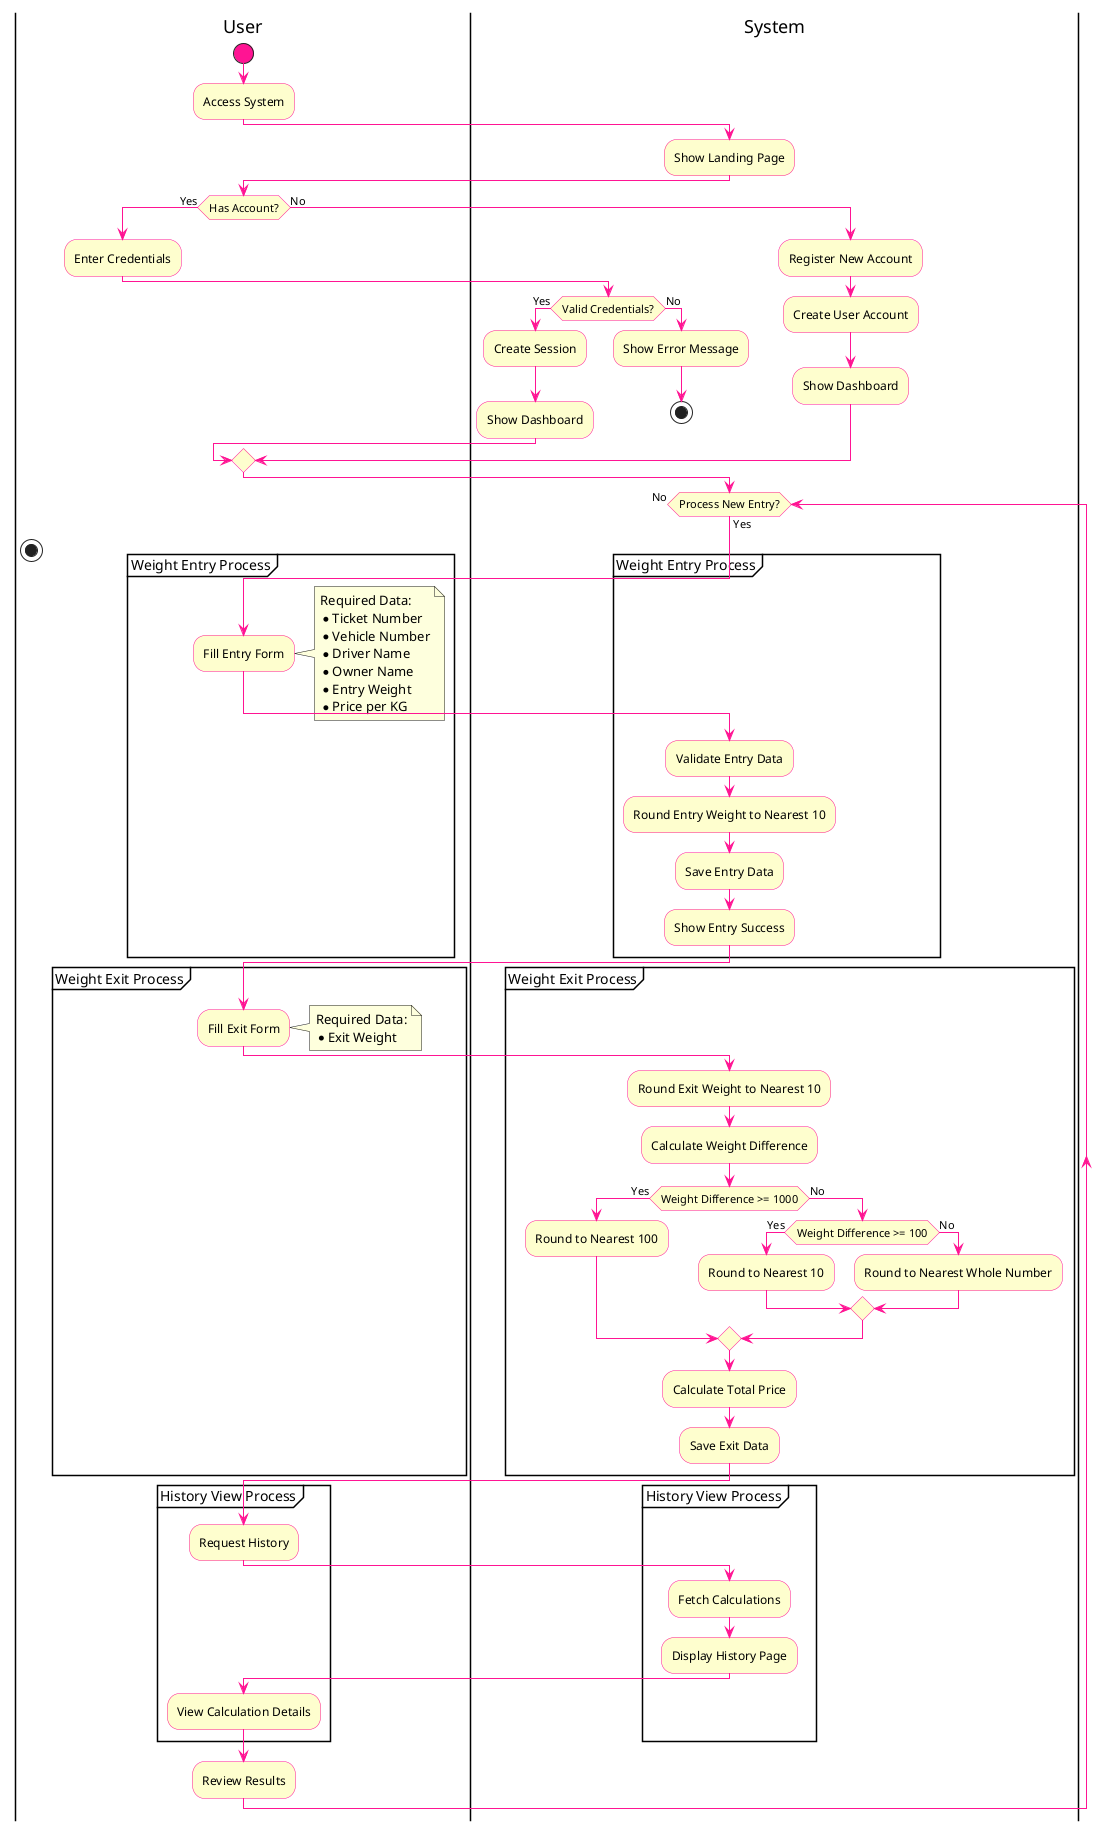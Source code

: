 @startuml

skinparam {
    ActivityBackgroundColor #FEFECE
    ActivityBorderColor DeepPink
    ActivityDiamondBackgroundColor #FEFECE
    ActivityDiamondBorderColor DeepPink
    ActivityStartColor DeepPink
    ActivityEndColor DeepPink
    ArrowColor DeepPink
}

|User|
start
:Access System;

|System|
:Show Landing Page;

|User|
if (Has Account?) then (Yes)
    :Enter Credentials;
    |System|
    if (Valid Credentials?) then (Yes)
        :Create Session;
        :Show Dashboard;
    else (No)
        :Show Error Message;
        stop
    endif
else (No)
    :Register New Account;
    |System|
    :Create User Account;
    :Show Dashboard;
endif

while (Process New Entry?) is (Yes)
    |User|
    partition "Weight Entry Process" {
        :Fill Entry Form;
        note right
            Required Data:
            * Ticket Number
            * Vehicle Number
            * Driver Name
            * Owner Name
            * Entry Weight
            * Price per KG
        end note
        
        |System|
        :Validate Entry Data;
        :Round Entry Weight to Nearest 10;
        :Save Entry Data;
        :Show Entry Success;
    }

    |User|
    partition "Weight Exit Process" {
        :Fill Exit Form;
        note right
            Required Data:
            * Exit Weight
        end note
        
        |System|
        :Round Exit Weight to Nearest 10;
        :Calculate Weight Difference;
        
        if (Weight Difference >= 1000) then (Yes)
            :Round to Nearest 100;
        else (No)
            if (Weight Difference >= 100) then (Yes)
                :Round to Nearest 10;
            else (No)
                :Round to Nearest Whole Number;
            endif
        endif
        
        :Calculate Total Price;
        :Save Exit Data;
    }

    |User|
    partition "History View Process" {
        :Request History;
        
        |System|
        :Fetch Calculations;
        :Display History Page;
        
        |User|
        :View Calculation Details;
    }
    
    |User|
    :Review Results;
endwhile (No)

stop

@enduml
